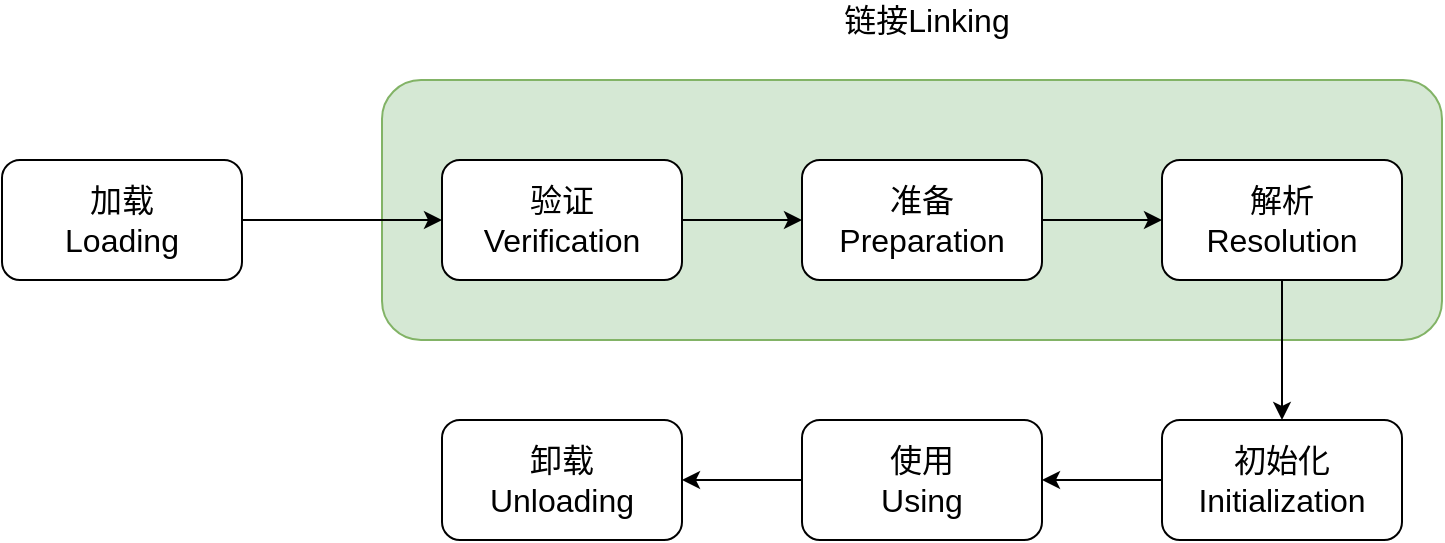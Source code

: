 <mxfile version="16.0.0" type="github" pages="2">
  <diagram id="e3nnj0OD0WWEgnImNLuF" name="类加载总览">
    <mxGraphModel dx="1038" dy="547" grid="1" gridSize="10" guides="1" tooltips="1" connect="1" arrows="1" fold="1" page="1" pageScale="1" pageWidth="827" pageHeight="1169" math="0" shadow="0">
      <root>
        <mxCell id="CnKFpvpEFMUIBhulrjFH-0" />
        <mxCell id="CnKFpvpEFMUIBhulrjFH-1" parent="CnKFpvpEFMUIBhulrjFH-0" />
        <mxCell id="CnKFpvpEFMUIBhulrjFH-15" value="" style="rounded=1;whiteSpace=wrap;html=1;fontFamily=Helvetica;fontSize=16;fillColor=#d5e8d4;strokeColor=#82b366;" vertex="1" parent="CnKFpvpEFMUIBhulrjFH-1">
          <mxGeometry x="260" y="80" width="530" height="130" as="geometry" />
        </mxCell>
        <mxCell id="CnKFpvpEFMUIBhulrjFH-6" value="" style="edgeStyle=orthogonalEdgeStyle;rounded=0;orthogonalLoop=1;jettySize=auto;html=1;fontFamily=Helvetica;fontSize=16;" edge="1" parent="CnKFpvpEFMUIBhulrjFH-1" source="CnKFpvpEFMUIBhulrjFH-2" target="CnKFpvpEFMUIBhulrjFH-3">
          <mxGeometry relative="1" as="geometry" />
        </mxCell>
        <mxCell id="CnKFpvpEFMUIBhulrjFH-2" value="加载&lt;br style=&quot;font-size: 16px;&quot;&gt;Loading" style="rounded=1;whiteSpace=wrap;html=1;fontFamily=Helvetica;fontSize=16;" vertex="1" parent="CnKFpvpEFMUIBhulrjFH-1">
          <mxGeometry x="70" y="120" width="120" height="60" as="geometry" />
        </mxCell>
        <mxCell id="CnKFpvpEFMUIBhulrjFH-5" value="" style="edgeStyle=orthogonalEdgeStyle;rounded=0;orthogonalLoop=1;jettySize=auto;html=1;fontFamily=Helvetica;fontSize=16;" edge="1" parent="CnKFpvpEFMUIBhulrjFH-1" source="CnKFpvpEFMUIBhulrjFH-3" target="CnKFpvpEFMUIBhulrjFH-4">
          <mxGeometry relative="1" as="geometry" />
        </mxCell>
        <mxCell id="CnKFpvpEFMUIBhulrjFH-3" value="验证&lt;br style=&quot;font-size: 16px;&quot;&gt;Verification" style="rounded=1;whiteSpace=wrap;html=1;fontFamily=Helvetica;fontSize=16;" vertex="1" parent="CnKFpvpEFMUIBhulrjFH-1">
          <mxGeometry x="290" y="120" width="120" height="60" as="geometry" />
        </mxCell>
        <mxCell id="CnKFpvpEFMUIBhulrjFH-8" value="" style="edgeStyle=orthogonalEdgeStyle;rounded=0;orthogonalLoop=1;jettySize=auto;html=1;fontFamily=Helvetica;fontSize=16;" edge="1" parent="CnKFpvpEFMUIBhulrjFH-1" source="CnKFpvpEFMUIBhulrjFH-4" target="CnKFpvpEFMUIBhulrjFH-7">
          <mxGeometry relative="1" as="geometry" />
        </mxCell>
        <mxCell id="CnKFpvpEFMUIBhulrjFH-4" value="准备&lt;br style=&quot;font-size: 16px;&quot;&gt;Preparation" style="rounded=1;whiteSpace=wrap;html=1;fontFamily=Helvetica;fontSize=16;" vertex="1" parent="CnKFpvpEFMUIBhulrjFH-1">
          <mxGeometry x="470" y="120" width="120" height="60" as="geometry" />
        </mxCell>
        <mxCell id="CnKFpvpEFMUIBhulrjFH-10" value="" style="edgeStyle=orthogonalEdgeStyle;rounded=0;orthogonalLoop=1;jettySize=auto;html=1;fontFamily=Helvetica;fontSize=16;" edge="1" parent="CnKFpvpEFMUIBhulrjFH-1" source="CnKFpvpEFMUIBhulrjFH-7" target="CnKFpvpEFMUIBhulrjFH-9">
          <mxGeometry relative="1" as="geometry" />
        </mxCell>
        <mxCell id="CnKFpvpEFMUIBhulrjFH-7" value="解析&lt;br style=&quot;font-size: 16px;&quot;&gt;Resolution" style="rounded=1;whiteSpace=wrap;html=1;fontFamily=Helvetica;fontSize=16;" vertex="1" parent="CnKFpvpEFMUIBhulrjFH-1">
          <mxGeometry x="650" y="120" width="120" height="60" as="geometry" />
        </mxCell>
        <mxCell id="CnKFpvpEFMUIBhulrjFH-12" value="" style="edgeStyle=orthogonalEdgeStyle;rounded=0;orthogonalLoop=1;jettySize=auto;html=1;fontFamily=Helvetica;fontSize=16;" edge="1" parent="CnKFpvpEFMUIBhulrjFH-1" source="CnKFpvpEFMUIBhulrjFH-9" target="CnKFpvpEFMUIBhulrjFH-11">
          <mxGeometry relative="1" as="geometry" />
        </mxCell>
        <mxCell id="CnKFpvpEFMUIBhulrjFH-9" value="初始化&lt;br style=&quot;font-size: 16px;&quot;&gt;Initialization" style="rounded=1;whiteSpace=wrap;html=1;fontFamily=Helvetica;fontSize=16;" vertex="1" parent="CnKFpvpEFMUIBhulrjFH-1">
          <mxGeometry x="650" y="250" width="120" height="60" as="geometry" />
        </mxCell>
        <mxCell id="CnKFpvpEFMUIBhulrjFH-14" value="" style="edgeStyle=orthogonalEdgeStyle;rounded=0;orthogonalLoop=1;jettySize=auto;html=1;fontFamily=Helvetica;fontSize=16;" edge="1" parent="CnKFpvpEFMUIBhulrjFH-1" source="CnKFpvpEFMUIBhulrjFH-11" target="CnKFpvpEFMUIBhulrjFH-13">
          <mxGeometry relative="1" as="geometry" />
        </mxCell>
        <mxCell id="CnKFpvpEFMUIBhulrjFH-11" value="使用&lt;br style=&quot;font-size: 16px;&quot;&gt;Using" style="rounded=1;whiteSpace=wrap;html=1;fontFamily=Helvetica;fontSize=16;" vertex="1" parent="CnKFpvpEFMUIBhulrjFH-1">
          <mxGeometry x="470" y="250" width="120" height="60" as="geometry" />
        </mxCell>
        <mxCell id="CnKFpvpEFMUIBhulrjFH-13" value="卸载&lt;br style=&quot;font-size: 16px;&quot;&gt;Unloading" style="rounded=1;whiteSpace=wrap;html=1;fontFamily=Helvetica;fontSize=16;" vertex="1" parent="CnKFpvpEFMUIBhulrjFH-1">
          <mxGeometry x="290" y="250" width="120" height="60" as="geometry" />
        </mxCell>
        <mxCell id="CnKFpvpEFMUIBhulrjFH-16" value="链接Linking" style="text;html=1;strokeColor=none;fillColor=none;align=center;verticalAlign=middle;whiteSpace=wrap;rounded=0;fontFamily=Helvetica;fontSize=16;" vertex="1" parent="CnKFpvpEFMUIBhulrjFH-1">
          <mxGeometry x="475" y="40" width="115" height="20" as="geometry" />
        </mxCell>
      </root>
    </mxGraphModel>
  </diagram>
  <diagram id="GI8WzglQ53T2BdxhHhrQ" name="加载">
    <mxGraphModel dx="1038" dy="1716" grid="1" gridSize="10" guides="1" tooltips="1" connect="1" arrows="1" fold="1" page="1" pageScale="1" pageWidth="827" pageHeight="1169" background="#283618" math="0" shadow="1">
      <root>
        <mxCell id="0" />
        <mxCell id="1" parent="0" />
        <mxCell id="qLKFZw1zaFaMWIGEqZf1-3" value="" style="edgeStyle=orthogonalEdgeStyle;rounded=0;orthogonalLoop=1;jettySize=auto;html=1;fontSize=14;labelBackgroundColor=#283618;strokeColor=#DDA15E;fontColor=#FEFAE0;" edge="1" parent="1" source="qLKFZw1zaFaMWIGEqZf1-1" target="qLKFZw1zaFaMWIGEqZf1-4">
          <mxGeometry relative="1" as="geometry">
            <mxPoint x="290" y="155" as="targetPoint" />
          </mxGeometry>
        </mxCell>
        <mxCell id="qLKFZw1zaFaMWIGEqZf1-1" value="分配InstanceKlass所需内存" style="rounded=0;whiteSpace=wrap;html=1;fontSize=14;fillColor=#BC6C25;strokeColor=#DDA15E;fontColor=#FEFAE0;" vertex="1" parent="1">
          <mxGeometry x="160" y="30" width="260" height="50" as="geometry" />
        </mxCell>
        <mxCell id="qLKFZw1zaFaMWIGEqZf1-6" value="" style="edgeStyle=orthogonalEdgeStyle;rounded=0;orthogonalLoop=1;jettySize=auto;html=1;fontSize=14;labelBackgroundColor=#283618;strokeColor=#DDA15E;fontColor=#FEFAE0;" edge="1" parent="1" source="qLKFZw1zaFaMWIGEqZf1-4" target="qLKFZw1zaFaMWIGEqZf1-5">
          <mxGeometry relative="1" as="geometry" />
        </mxCell>
        <mxCell id="qLKFZw1zaFaMWIGEqZf1-4" value="使用parse_stream()得到的数据填充InstanceKlass的字段" style="rounded=0;whiteSpace=wrap;html=1;fontSize=14;fillColor=#BC6C25;strokeColor=#DDA15E;fontColor=#FEFAE0;" vertex="1" parent="1">
          <mxGeometry x="160" y="130" width="260" height="50" as="geometry" />
        </mxCell>
        <mxCell id="qLKFZw1zaFaMWIGEqZf1-8" value="" style="edgeStyle=orthogonalEdgeStyle;rounded=0;orthogonalLoop=1;jettySize=auto;html=1;fontSize=14;labelBackgroundColor=#283618;strokeColor=#DDA15E;fontColor=#FEFAE0;" edge="1" parent="1" source="qLKFZw1zaFaMWIGEqZf1-5" target="qLKFZw1zaFaMWIGEqZf1-7">
          <mxGeometry relative="1" as="geometry" />
        </mxCell>
        <mxCell id="qLKFZw1zaFaMWIGEqZf1-5" value="如果引入了miranda方法，则设置对应的flag" style="rounded=0;whiteSpace=wrap;html=1;fontSize=14;fillColor=#BC6C25;strokeColor=#DDA15E;fontColor=#FEFAE0;" vertex="1" parent="1">
          <mxGeometry x="160" y="220" width="260" height="50" as="geometry" />
        </mxCell>
        <mxCell id="qLKFZw1zaFaMWIGEqZf1-10" value="" style="edgeStyle=orthogonalEdgeStyle;rounded=0;orthogonalLoop=1;jettySize=auto;html=1;fontSize=14;labelBackgroundColor=#283618;strokeColor=#DDA15E;fontColor=#FEFAE0;" edge="1" parent="1" source="qLKFZw1zaFaMWIGEqZf1-7" target="qLKFZw1zaFaMWIGEqZf1-9">
          <mxGeometry relative="1" as="geometry" />
        </mxCell>
        <mxCell id="qLKFZw1zaFaMWIGEqZf1-7" value="初始化itable" style="rounded=0;whiteSpace=wrap;html=1;fontSize=14;fillColor=#BC6C25;strokeColor=#DDA15E;fontColor=#FEFAE0;" vertex="1" parent="1">
          <mxGeometry x="160" y="320" width="260" height="50" as="geometry" />
        </mxCell>
        <mxCell id="qLKFZw1zaFaMWIGEqZf1-12" value="" style="edgeStyle=orthogonalEdgeStyle;rounded=0;orthogonalLoop=1;jettySize=auto;html=1;fontSize=14;labelBackgroundColor=#283618;strokeColor=#DDA15E;fontColor=#FEFAE0;" edge="1" parent="1" source="qLKFZw1zaFaMWIGEqZf1-9" target="qLKFZw1zaFaMWIGEqZf1-11">
          <mxGeometry relative="1" as="geometry" />
        </mxCell>
        <mxCell id="qLKFZw1zaFaMWIGEqZf1-9" value="初始化OopMapBlock" style="rounded=0;whiteSpace=wrap;html=1;fontSize=14;fillColor=#BC6C25;strokeColor=#DDA15E;fontColor=#FEFAE0;" vertex="1" parent="1">
          <mxGeometry x="160" y="410" width="260" height="50" as="geometry" />
        </mxCell>
        <mxCell id="qLKFZw1zaFaMWIGEqZf1-14" value="" style="edgeStyle=orthogonalEdgeStyle;rounded=0;orthogonalLoop=1;jettySize=auto;html=1;fontSize=14;labelBackgroundColor=#283618;strokeColor=#DDA15E;fontColor=#FEFAE0;" edge="1" parent="1" source="qLKFZw1zaFaMWIGEqZf1-11" target="qLKFZw1zaFaMWIGEqZf1-13">
          <mxGeometry relative="1" as="geometry" />
        </mxCell>
        <mxCell id="qLKFZw1zaFaMWIGEqZf1-11" value="分配klass对应的java.lang.Class,在Java层面描述类" style="rounded=0;whiteSpace=wrap;html=1;fontSize=14;fillColor=#BC6C25;strokeColor=#DDA15E;fontColor=#FEFAE0;" vertex="1" parent="1">
          <mxGeometry x="160" y="500" width="260" height="50" as="geometry" />
        </mxCell>
        <mxCell id="qLKFZw1zaFaMWIGEqZf1-16" value="" style="edgeStyle=orthogonalEdgeStyle;rounded=0;orthogonalLoop=1;jettySize=auto;html=1;fontSize=14;labelBackgroundColor=#283618;strokeColor=#DDA15E;fontColor=#FEFAE0;" edge="1" parent="1" source="qLKFZw1zaFaMWIGEqZf1-13" target="qLKFZw1zaFaMWIGEqZf1-15">
          <mxGeometry relative="1" as="geometry" />
        </mxCell>
        <mxCell id="qLKFZw1zaFaMWIGEqZf1-13" value="生成Java8的default方法" style="rounded=0;whiteSpace=wrap;html=1;fontSize=14;fillColor=#BC6C25;strokeColor=#DDA15E;fontColor=#FEFAE0;" vertex="1" parent="1">
          <mxGeometry x="160" y="590" width="260" height="50" as="geometry" />
        </mxCell>
        <mxCell id="qLKFZw1zaFaMWIGEqZf1-15" value="得到完整的InstanceKlass" style="rounded=0;whiteSpace=wrap;html=1;fontSize=14;fillColor=#BC6C25;strokeColor=#DDA15E;fontColor=#FEFAE0;" vertex="1" parent="1">
          <mxGeometry x="160" y="680" width="260" height="50" as="geometry" />
        </mxCell>
        <mxCell id="qLKFZw1zaFaMWIGEqZf1-18" value="&lt;pre style=&quot;margin-top: 0px; margin-bottom: 0px; padding: 0px; transition-duration: 0.2s; overflow: auto; font-family: &amp;quot;courier new&amp;quot;; overflow-wrap: break-word; text-align: left; font-size: 14px;&quot;&gt;&lt;span style=&quot;margin: 0px; padding: 0px; line-height: 1.5; font-size: 14px;&quot;&gt;根据一个类的全限定名来读取此类的&lt;/span&gt;二进制字节流到JVM内部，&lt;/pre&gt;&lt;pre style=&quot;margin-top: 0px; margin-bottom: 0px; padding: 0px; transition-duration: 0.2s; overflow: auto; font-family: &amp;quot;courier new&amp;quot;; overflow-wrap: break-word; text-align: left; font-size: 14px;&quot;&gt;&lt;span style=&quot;white-space: normal; font-size: 14px;&quot;&gt;并存储在运行时内存区的方法区，&lt;/span&gt;&lt;/pre&gt;&lt;pre style=&quot;margin-top: 0px; margin-bottom: 0px; padding: 0px; transition-duration: 0.2s; overflow: auto; font-family: &amp;quot;courier new&amp;quot;; overflow-wrap: break-word; text-align: left; font-size: 14px;&quot;&gt;然后将其转换为一个与目标类型对应的java.lang.Class对象实例&lt;/pre&gt;" style="text;html=1;strokeColor=none;fillColor=none;align=center;verticalAlign=middle;whiteSpace=wrap;rounded=0;fontSize=14;fontColor=#FEFAE0;" vertex="1" parent="1">
          <mxGeometry x="370" y="-100" width="450" height="90" as="geometry" />
        </mxCell>
        <mxCell id="QOuNNz9L_oWCtuSQ2hyk-1" value="&lt;b&gt;类加载过程&lt;/b&gt;" style="text;html=1;strokeColor=none;fillColor=none;align=center;verticalAlign=middle;whiteSpace=wrap;rounded=0;fontFamily=Helvetica;fontSize=14;fontColor=#FEFAE0;" vertex="1" parent="1">
          <mxGeometry x="235" y="-20" width="110" height="30" as="geometry" />
        </mxCell>
      </root>
    </mxGraphModel>
  </diagram>
</mxfile>
